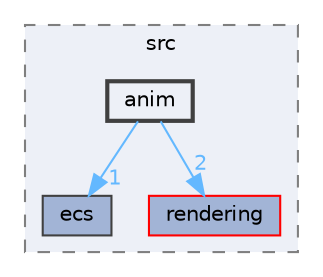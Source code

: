 digraph "engine/src/anim"
{
 // LATEX_PDF_SIZE
  bgcolor="transparent";
  edge [fontname=Helvetica,fontsize=10,labelfontname=Helvetica,labelfontsize=10];
  node [fontname=Helvetica,fontsize=10,shape=box,height=0.2,width=0.4];
  compound=true
  subgraph clusterdir_3d9126aa00c041bc0b8f859d1965a0f4 {
    graph [ bgcolor="#edf0f7", pencolor="grey50", label="src", fontname=Helvetica,fontsize=10 style="filled,dashed", URL="dir_3d9126aa00c041bc0b8f859d1965a0f4.html",tooltip=""]
  dir_73cab53f03832bd35660497d6d17d469 [label="ecs", fillcolor="#a2b4d6", color="grey25", style="filled", URL="dir_73cab53f03832bd35660497d6d17d469.html",tooltip=""];
  dir_c82fe33ead33fcc3829b24ace9891300 [label="rendering", fillcolor="#a2b4d6", color="red", style="filled", URL="dir_c82fe33ead33fcc3829b24ace9891300.html",tooltip=""];
  dir_2afa4a2c4df85670c270dbd0d609878e [label="anim", fillcolor="#edf0f7", color="grey25", style="filled,bold", URL="dir_2afa4a2c4df85670c270dbd0d609878e.html",tooltip=""];
  }
  dir_2afa4a2c4df85670c270dbd0d609878e->dir_73cab53f03832bd35660497d6d17d469 [headlabel="1", labeldistance=1.5 headhref="dir_000000_000006.html" href="dir_000000_000006.html" color="steelblue1" fontcolor="steelblue1"];
  dir_2afa4a2c4df85670c270dbd0d609878e->dir_c82fe33ead33fcc3829b24ace9891300 [headlabel="2", labeldistance=1.5 headhref="dir_000000_000017.html" href="dir_000000_000017.html" color="steelblue1" fontcolor="steelblue1"];
}
